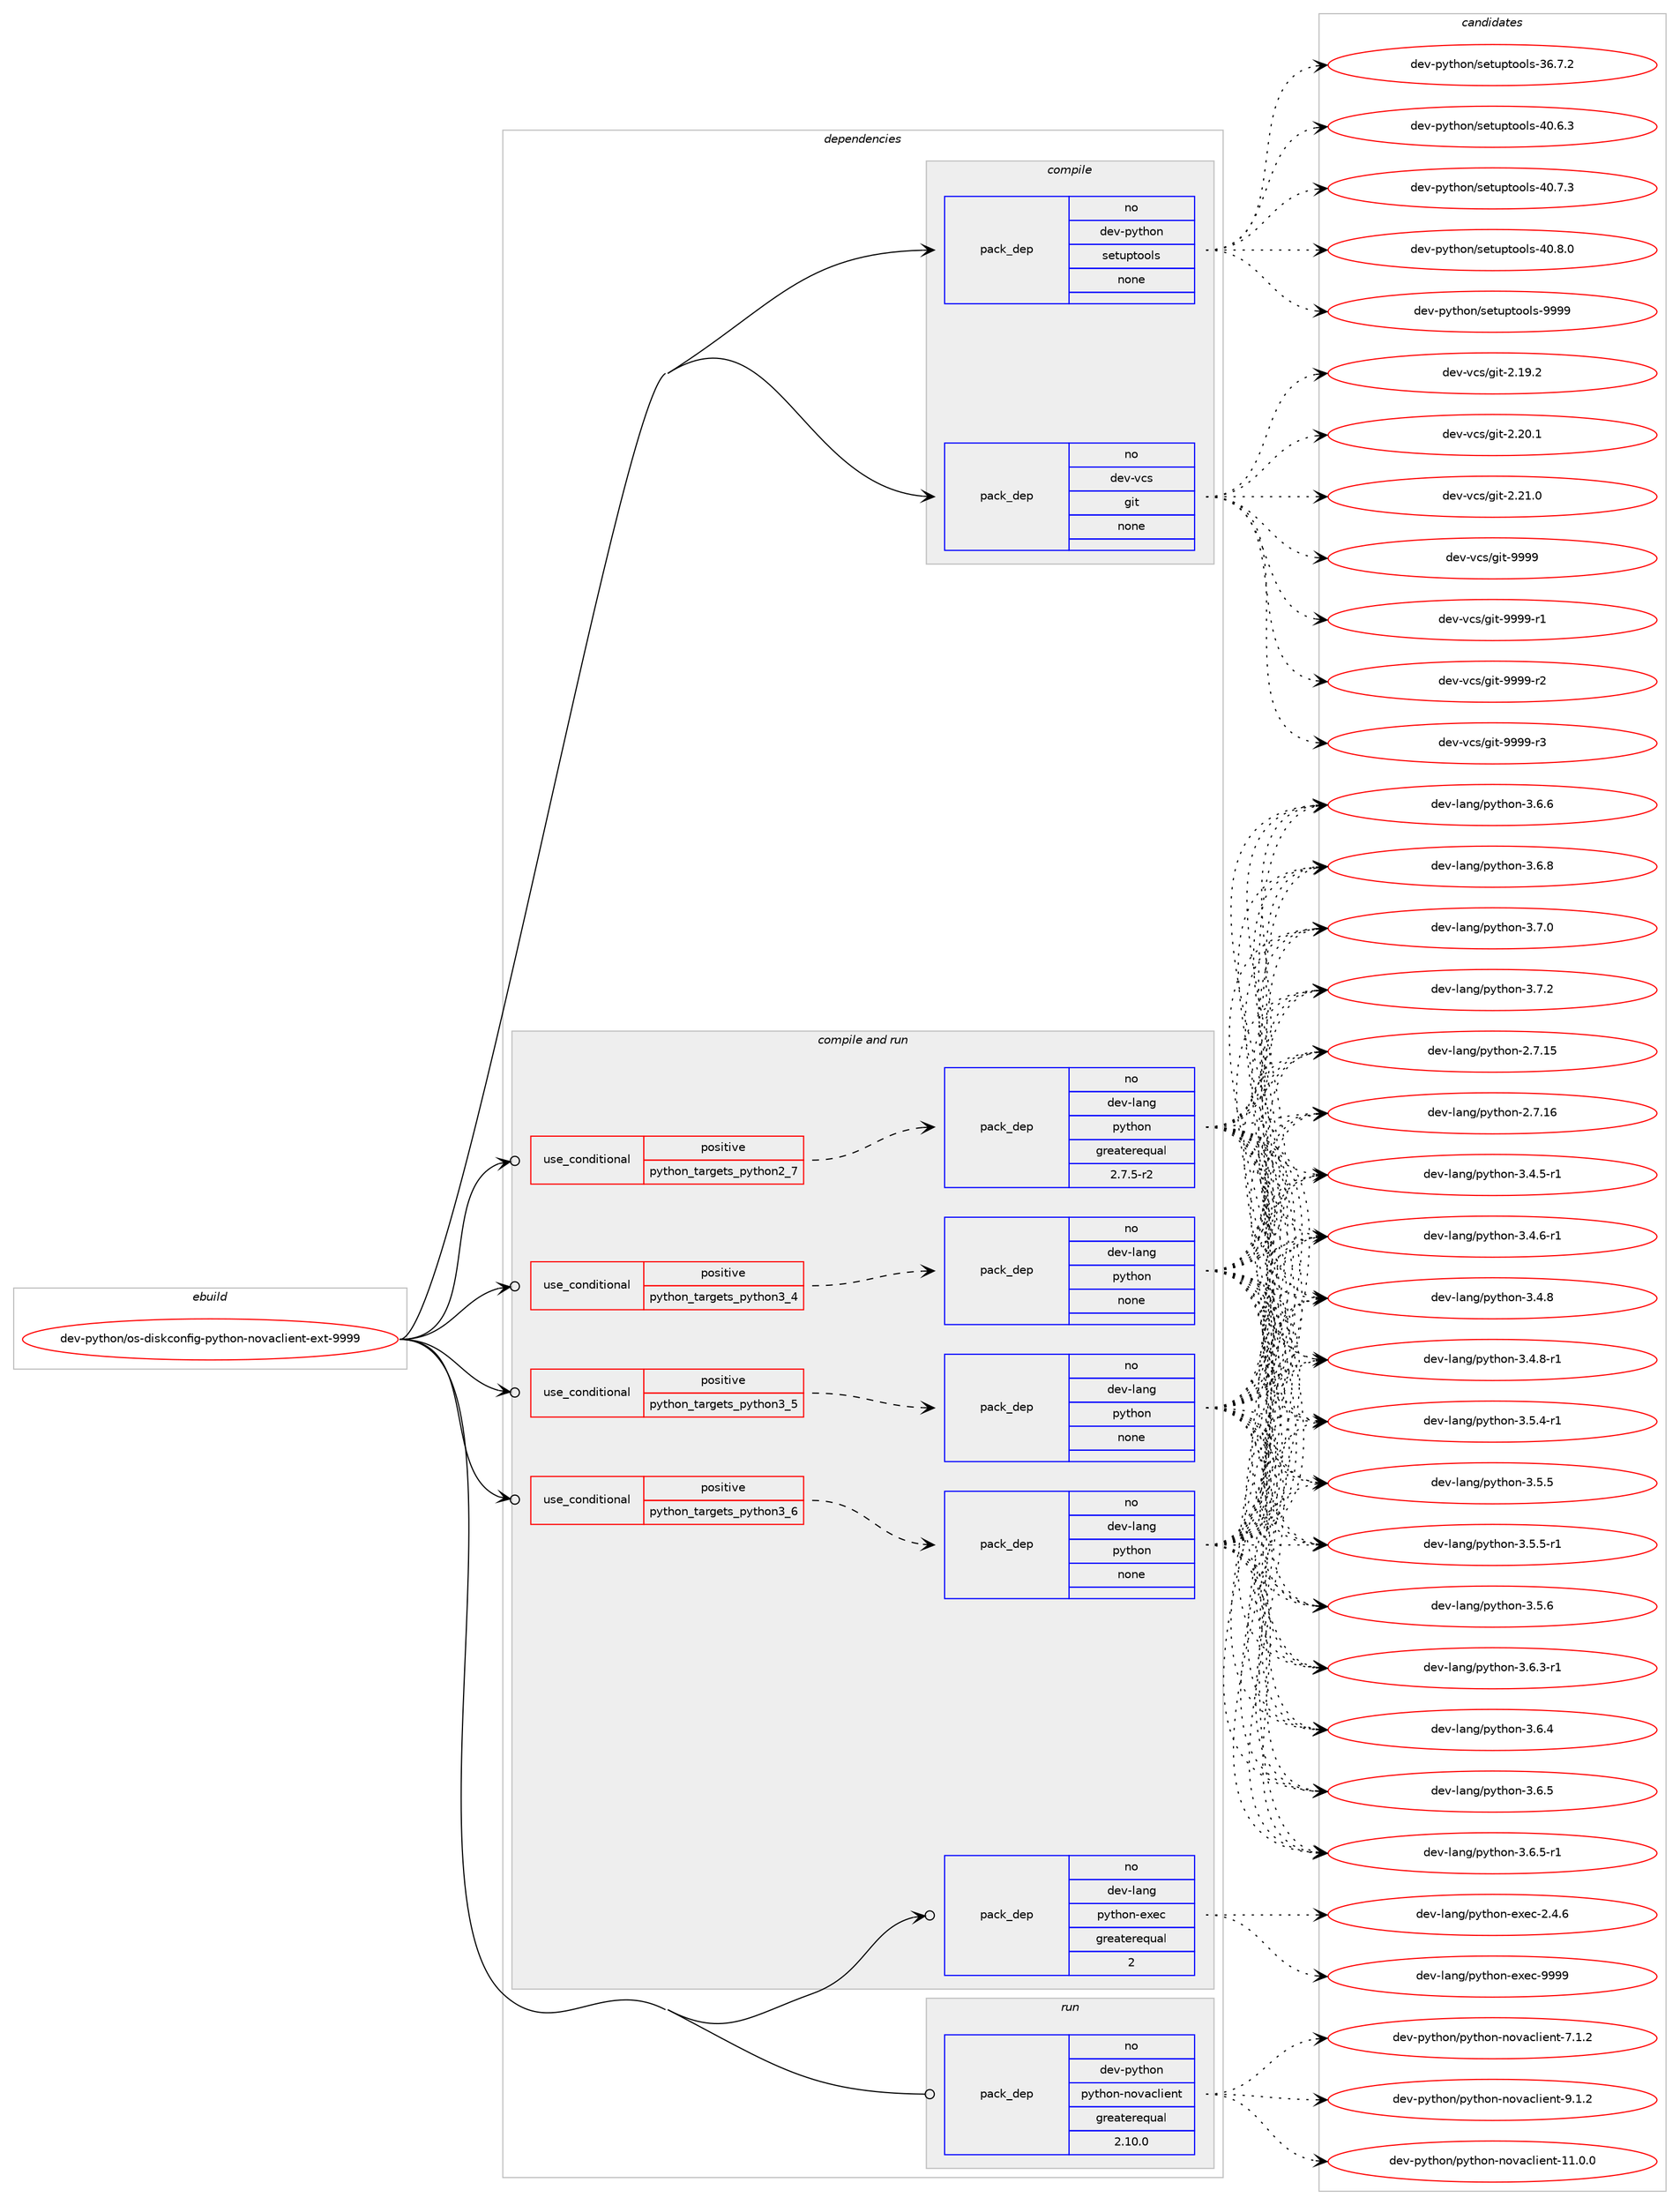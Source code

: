 digraph prolog {

# *************
# Graph options
# *************

newrank=true;
concentrate=true;
compound=true;
graph [rankdir=LR,fontname=Helvetica,fontsize=10,ranksep=1.5];#, ranksep=2.5, nodesep=0.2];
edge  [arrowhead=vee];
node  [fontname=Helvetica,fontsize=10];

# **********
# The ebuild
# **********

subgraph cluster_leftcol {
color=gray;
rank=same;
label=<<i>ebuild</i>>;
id [label="dev-python/os-diskconfig-python-novaclient-ext-9999", color=red, width=4, href="../dev-python/os-diskconfig-python-novaclient-ext-9999.svg"];
}

# ****************
# The dependencies
# ****************

subgraph cluster_midcol {
color=gray;
label=<<i>dependencies</i>>;
subgraph cluster_compile {
fillcolor="#eeeeee";
style=filled;
label=<<i>compile</i>>;
subgraph pack1020335 {
dependency1422210 [label=<<TABLE BORDER="0" CELLBORDER="1" CELLSPACING="0" CELLPADDING="4" WIDTH="220"><TR><TD ROWSPAN="6" CELLPADDING="30">pack_dep</TD></TR><TR><TD WIDTH="110">no</TD></TR><TR><TD>dev-python</TD></TR><TR><TD>setuptools</TD></TR><TR><TD>none</TD></TR><TR><TD></TD></TR></TABLE>>, shape=none, color=blue];
}
id:e -> dependency1422210:w [weight=20,style="solid",arrowhead="vee"];
subgraph pack1020336 {
dependency1422211 [label=<<TABLE BORDER="0" CELLBORDER="1" CELLSPACING="0" CELLPADDING="4" WIDTH="220"><TR><TD ROWSPAN="6" CELLPADDING="30">pack_dep</TD></TR><TR><TD WIDTH="110">no</TD></TR><TR><TD>dev-vcs</TD></TR><TR><TD>git</TD></TR><TR><TD>none</TD></TR><TR><TD></TD></TR></TABLE>>, shape=none, color=blue];
}
id:e -> dependency1422211:w [weight=20,style="solid",arrowhead="vee"];
}
subgraph cluster_compileandrun {
fillcolor="#eeeeee";
style=filled;
label=<<i>compile and run</i>>;
subgraph cond378598 {
dependency1422212 [label=<<TABLE BORDER="0" CELLBORDER="1" CELLSPACING="0" CELLPADDING="4"><TR><TD ROWSPAN="3" CELLPADDING="10">use_conditional</TD></TR><TR><TD>positive</TD></TR><TR><TD>python_targets_python2_7</TD></TR></TABLE>>, shape=none, color=red];
subgraph pack1020337 {
dependency1422213 [label=<<TABLE BORDER="0" CELLBORDER="1" CELLSPACING="0" CELLPADDING="4" WIDTH="220"><TR><TD ROWSPAN="6" CELLPADDING="30">pack_dep</TD></TR><TR><TD WIDTH="110">no</TD></TR><TR><TD>dev-lang</TD></TR><TR><TD>python</TD></TR><TR><TD>greaterequal</TD></TR><TR><TD>2.7.5-r2</TD></TR></TABLE>>, shape=none, color=blue];
}
dependency1422212:e -> dependency1422213:w [weight=20,style="dashed",arrowhead="vee"];
}
id:e -> dependency1422212:w [weight=20,style="solid",arrowhead="odotvee"];
subgraph cond378599 {
dependency1422214 [label=<<TABLE BORDER="0" CELLBORDER="1" CELLSPACING="0" CELLPADDING="4"><TR><TD ROWSPAN="3" CELLPADDING="10">use_conditional</TD></TR><TR><TD>positive</TD></TR><TR><TD>python_targets_python3_4</TD></TR></TABLE>>, shape=none, color=red];
subgraph pack1020338 {
dependency1422215 [label=<<TABLE BORDER="0" CELLBORDER="1" CELLSPACING="0" CELLPADDING="4" WIDTH="220"><TR><TD ROWSPAN="6" CELLPADDING="30">pack_dep</TD></TR><TR><TD WIDTH="110">no</TD></TR><TR><TD>dev-lang</TD></TR><TR><TD>python</TD></TR><TR><TD>none</TD></TR><TR><TD></TD></TR></TABLE>>, shape=none, color=blue];
}
dependency1422214:e -> dependency1422215:w [weight=20,style="dashed",arrowhead="vee"];
}
id:e -> dependency1422214:w [weight=20,style="solid",arrowhead="odotvee"];
subgraph cond378600 {
dependency1422216 [label=<<TABLE BORDER="0" CELLBORDER="1" CELLSPACING="0" CELLPADDING="4"><TR><TD ROWSPAN="3" CELLPADDING="10">use_conditional</TD></TR><TR><TD>positive</TD></TR><TR><TD>python_targets_python3_5</TD></TR></TABLE>>, shape=none, color=red];
subgraph pack1020339 {
dependency1422217 [label=<<TABLE BORDER="0" CELLBORDER="1" CELLSPACING="0" CELLPADDING="4" WIDTH="220"><TR><TD ROWSPAN="6" CELLPADDING="30">pack_dep</TD></TR><TR><TD WIDTH="110">no</TD></TR><TR><TD>dev-lang</TD></TR><TR><TD>python</TD></TR><TR><TD>none</TD></TR><TR><TD></TD></TR></TABLE>>, shape=none, color=blue];
}
dependency1422216:e -> dependency1422217:w [weight=20,style="dashed",arrowhead="vee"];
}
id:e -> dependency1422216:w [weight=20,style="solid",arrowhead="odotvee"];
subgraph cond378601 {
dependency1422218 [label=<<TABLE BORDER="0" CELLBORDER="1" CELLSPACING="0" CELLPADDING="4"><TR><TD ROWSPAN="3" CELLPADDING="10">use_conditional</TD></TR><TR><TD>positive</TD></TR><TR><TD>python_targets_python3_6</TD></TR></TABLE>>, shape=none, color=red];
subgraph pack1020340 {
dependency1422219 [label=<<TABLE BORDER="0" CELLBORDER="1" CELLSPACING="0" CELLPADDING="4" WIDTH="220"><TR><TD ROWSPAN="6" CELLPADDING="30">pack_dep</TD></TR><TR><TD WIDTH="110">no</TD></TR><TR><TD>dev-lang</TD></TR><TR><TD>python</TD></TR><TR><TD>none</TD></TR><TR><TD></TD></TR></TABLE>>, shape=none, color=blue];
}
dependency1422218:e -> dependency1422219:w [weight=20,style="dashed",arrowhead="vee"];
}
id:e -> dependency1422218:w [weight=20,style="solid",arrowhead="odotvee"];
subgraph pack1020341 {
dependency1422220 [label=<<TABLE BORDER="0" CELLBORDER="1" CELLSPACING="0" CELLPADDING="4" WIDTH="220"><TR><TD ROWSPAN="6" CELLPADDING="30">pack_dep</TD></TR><TR><TD WIDTH="110">no</TD></TR><TR><TD>dev-lang</TD></TR><TR><TD>python-exec</TD></TR><TR><TD>greaterequal</TD></TR><TR><TD>2</TD></TR></TABLE>>, shape=none, color=blue];
}
id:e -> dependency1422220:w [weight=20,style="solid",arrowhead="odotvee"];
}
subgraph cluster_run {
fillcolor="#eeeeee";
style=filled;
label=<<i>run</i>>;
subgraph pack1020342 {
dependency1422221 [label=<<TABLE BORDER="0" CELLBORDER="1" CELLSPACING="0" CELLPADDING="4" WIDTH="220"><TR><TD ROWSPAN="6" CELLPADDING="30">pack_dep</TD></TR><TR><TD WIDTH="110">no</TD></TR><TR><TD>dev-python</TD></TR><TR><TD>python-novaclient</TD></TR><TR><TD>greaterequal</TD></TR><TR><TD>2.10.0</TD></TR></TABLE>>, shape=none, color=blue];
}
id:e -> dependency1422221:w [weight=20,style="solid",arrowhead="odot"];
}
}

# **************
# The candidates
# **************

subgraph cluster_choices {
rank=same;
color=gray;
label=<<i>candidates</i>>;

subgraph choice1020335 {
color=black;
nodesep=1;
choice100101118451121211161041111104711510111611711211611111110811545515446554650 [label="dev-python/setuptools-36.7.2", color=red, width=4,href="../dev-python/setuptools-36.7.2.svg"];
choice100101118451121211161041111104711510111611711211611111110811545524846544651 [label="dev-python/setuptools-40.6.3", color=red, width=4,href="../dev-python/setuptools-40.6.3.svg"];
choice100101118451121211161041111104711510111611711211611111110811545524846554651 [label="dev-python/setuptools-40.7.3", color=red, width=4,href="../dev-python/setuptools-40.7.3.svg"];
choice100101118451121211161041111104711510111611711211611111110811545524846564648 [label="dev-python/setuptools-40.8.0", color=red, width=4,href="../dev-python/setuptools-40.8.0.svg"];
choice10010111845112121116104111110471151011161171121161111111081154557575757 [label="dev-python/setuptools-9999", color=red, width=4,href="../dev-python/setuptools-9999.svg"];
dependency1422210:e -> choice100101118451121211161041111104711510111611711211611111110811545515446554650:w [style=dotted,weight="100"];
dependency1422210:e -> choice100101118451121211161041111104711510111611711211611111110811545524846544651:w [style=dotted,weight="100"];
dependency1422210:e -> choice100101118451121211161041111104711510111611711211611111110811545524846554651:w [style=dotted,weight="100"];
dependency1422210:e -> choice100101118451121211161041111104711510111611711211611111110811545524846564648:w [style=dotted,weight="100"];
dependency1422210:e -> choice10010111845112121116104111110471151011161171121161111111081154557575757:w [style=dotted,weight="100"];
}
subgraph choice1020336 {
color=black;
nodesep=1;
choice10010111845118991154710310511645504649574650 [label="dev-vcs/git-2.19.2", color=red, width=4,href="../dev-vcs/git-2.19.2.svg"];
choice10010111845118991154710310511645504650484649 [label="dev-vcs/git-2.20.1", color=red, width=4,href="../dev-vcs/git-2.20.1.svg"];
choice10010111845118991154710310511645504650494648 [label="dev-vcs/git-2.21.0", color=red, width=4,href="../dev-vcs/git-2.21.0.svg"];
choice1001011184511899115471031051164557575757 [label="dev-vcs/git-9999", color=red, width=4,href="../dev-vcs/git-9999.svg"];
choice10010111845118991154710310511645575757574511449 [label="dev-vcs/git-9999-r1", color=red, width=4,href="../dev-vcs/git-9999-r1.svg"];
choice10010111845118991154710310511645575757574511450 [label="dev-vcs/git-9999-r2", color=red, width=4,href="../dev-vcs/git-9999-r2.svg"];
choice10010111845118991154710310511645575757574511451 [label="dev-vcs/git-9999-r3", color=red, width=4,href="../dev-vcs/git-9999-r3.svg"];
dependency1422211:e -> choice10010111845118991154710310511645504649574650:w [style=dotted,weight="100"];
dependency1422211:e -> choice10010111845118991154710310511645504650484649:w [style=dotted,weight="100"];
dependency1422211:e -> choice10010111845118991154710310511645504650494648:w [style=dotted,weight="100"];
dependency1422211:e -> choice1001011184511899115471031051164557575757:w [style=dotted,weight="100"];
dependency1422211:e -> choice10010111845118991154710310511645575757574511449:w [style=dotted,weight="100"];
dependency1422211:e -> choice10010111845118991154710310511645575757574511450:w [style=dotted,weight="100"];
dependency1422211:e -> choice10010111845118991154710310511645575757574511451:w [style=dotted,weight="100"];
}
subgraph choice1020337 {
color=black;
nodesep=1;
choice10010111845108971101034711212111610411111045504655464953 [label="dev-lang/python-2.7.15", color=red, width=4,href="../dev-lang/python-2.7.15.svg"];
choice10010111845108971101034711212111610411111045504655464954 [label="dev-lang/python-2.7.16", color=red, width=4,href="../dev-lang/python-2.7.16.svg"];
choice1001011184510897110103471121211161041111104551465246534511449 [label="dev-lang/python-3.4.5-r1", color=red, width=4,href="../dev-lang/python-3.4.5-r1.svg"];
choice1001011184510897110103471121211161041111104551465246544511449 [label="dev-lang/python-3.4.6-r1", color=red, width=4,href="../dev-lang/python-3.4.6-r1.svg"];
choice100101118451089711010347112121116104111110455146524656 [label="dev-lang/python-3.4.8", color=red, width=4,href="../dev-lang/python-3.4.8.svg"];
choice1001011184510897110103471121211161041111104551465246564511449 [label="dev-lang/python-3.4.8-r1", color=red, width=4,href="../dev-lang/python-3.4.8-r1.svg"];
choice1001011184510897110103471121211161041111104551465346524511449 [label="dev-lang/python-3.5.4-r1", color=red, width=4,href="../dev-lang/python-3.5.4-r1.svg"];
choice100101118451089711010347112121116104111110455146534653 [label="dev-lang/python-3.5.5", color=red, width=4,href="../dev-lang/python-3.5.5.svg"];
choice1001011184510897110103471121211161041111104551465346534511449 [label="dev-lang/python-3.5.5-r1", color=red, width=4,href="../dev-lang/python-3.5.5-r1.svg"];
choice100101118451089711010347112121116104111110455146534654 [label="dev-lang/python-3.5.6", color=red, width=4,href="../dev-lang/python-3.5.6.svg"];
choice1001011184510897110103471121211161041111104551465446514511449 [label="dev-lang/python-3.6.3-r1", color=red, width=4,href="../dev-lang/python-3.6.3-r1.svg"];
choice100101118451089711010347112121116104111110455146544652 [label="dev-lang/python-3.6.4", color=red, width=4,href="../dev-lang/python-3.6.4.svg"];
choice100101118451089711010347112121116104111110455146544653 [label="dev-lang/python-3.6.5", color=red, width=4,href="../dev-lang/python-3.6.5.svg"];
choice1001011184510897110103471121211161041111104551465446534511449 [label="dev-lang/python-3.6.5-r1", color=red, width=4,href="../dev-lang/python-3.6.5-r1.svg"];
choice100101118451089711010347112121116104111110455146544654 [label="dev-lang/python-3.6.6", color=red, width=4,href="../dev-lang/python-3.6.6.svg"];
choice100101118451089711010347112121116104111110455146544656 [label="dev-lang/python-3.6.8", color=red, width=4,href="../dev-lang/python-3.6.8.svg"];
choice100101118451089711010347112121116104111110455146554648 [label="dev-lang/python-3.7.0", color=red, width=4,href="../dev-lang/python-3.7.0.svg"];
choice100101118451089711010347112121116104111110455146554650 [label="dev-lang/python-3.7.2", color=red, width=4,href="../dev-lang/python-3.7.2.svg"];
dependency1422213:e -> choice10010111845108971101034711212111610411111045504655464953:w [style=dotted,weight="100"];
dependency1422213:e -> choice10010111845108971101034711212111610411111045504655464954:w [style=dotted,weight="100"];
dependency1422213:e -> choice1001011184510897110103471121211161041111104551465246534511449:w [style=dotted,weight="100"];
dependency1422213:e -> choice1001011184510897110103471121211161041111104551465246544511449:w [style=dotted,weight="100"];
dependency1422213:e -> choice100101118451089711010347112121116104111110455146524656:w [style=dotted,weight="100"];
dependency1422213:e -> choice1001011184510897110103471121211161041111104551465246564511449:w [style=dotted,weight="100"];
dependency1422213:e -> choice1001011184510897110103471121211161041111104551465346524511449:w [style=dotted,weight="100"];
dependency1422213:e -> choice100101118451089711010347112121116104111110455146534653:w [style=dotted,weight="100"];
dependency1422213:e -> choice1001011184510897110103471121211161041111104551465346534511449:w [style=dotted,weight="100"];
dependency1422213:e -> choice100101118451089711010347112121116104111110455146534654:w [style=dotted,weight="100"];
dependency1422213:e -> choice1001011184510897110103471121211161041111104551465446514511449:w [style=dotted,weight="100"];
dependency1422213:e -> choice100101118451089711010347112121116104111110455146544652:w [style=dotted,weight="100"];
dependency1422213:e -> choice100101118451089711010347112121116104111110455146544653:w [style=dotted,weight="100"];
dependency1422213:e -> choice1001011184510897110103471121211161041111104551465446534511449:w [style=dotted,weight="100"];
dependency1422213:e -> choice100101118451089711010347112121116104111110455146544654:w [style=dotted,weight="100"];
dependency1422213:e -> choice100101118451089711010347112121116104111110455146544656:w [style=dotted,weight="100"];
dependency1422213:e -> choice100101118451089711010347112121116104111110455146554648:w [style=dotted,weight="100"];
dependency1422213:e -> choice100101118451089711010347112121116104111110455146554650:w [style=dotted,weight="100"];
}
subgraph choice1020338 {
color=black;
nodesep=1;
choice10010111845108971101034711212111610411111045504655464953 [label="dev-lang/python-2.7.15", color=red, width=4,href="../dev-lang/python-2.7.15.svg"];
choice10010111845108971101034711212111610411111045504655464954 [label="dev-lang/python-2.7.16", color=red, width=4,href="../dev-lang/python-2.7.16.svg"];
choice1001011184510897110103471121211161041111104551465246534511449 [label="dev-lang/python-3.4.5-r1", color=red, width=4,href="../dev-lang/python-3.4.5-r1.svg"];
choice1001011184510897110103471121211161041111104551465246544511449 [label="dev-lang/python-3.4.6-r1", color=red, width=4,href="../dev-lang/python-3.4.6-r1.svg"];
choice100101118451089711010347112121116104111110455146524656 [label="dev-lang/python-3.4.8", color=red, width=4,href="../dev-lang/python-3.4.8.svg"];
choice1001011184510897110103471121211161041111104551465246564511449 [label="dev-lang/python-3.4.8-r1", color=red, width=4,href="../dev-lang/python-3.4.8-r1.svg"];
choice1001011184510897110103471121211161041111104551465346524511449 [label="dev-lang/python-3.5.4-r1", color=red, width=4,href="../dev-lang/python-3.5.4-r1.svg"];
choice100101118451089711010347112121116104111110455146534653 [label="dev-lang/python-3.5.5", color=red, width=4,href="../dev-lang/python-3.5.5.svg"];
choice1001011184510897110103471121211161041111104551465346534511449 [label="dev-lang/python-3.5.5-r1", color=red, width=4,href="../dev-lang/python-3.5.5-r1.svg"];
choice100101118451089711010347112121116104111110455146534654 [label="dev-lang/python-3.5.6", color=red, width=4,href="../dev-lang/python-3.5.6.svg"];
choice1001011184510897110103471121211161041111104551465446514511449 [label="dev-lang/python-3.6.3-r1", color=red, width=4,href="../dev-lang/python-3.6.3-r1.svg"];
choice100101118451089711010347112121116104111110455146544652 [label="dev-lang/python-3.6.4", color=red, width=4,href="../dev-lang/python-3.6.4.svg"];
choice100101118451089711010347112121116104111110455146544653 [label="dev-lang/python-3.6.5", color=red, width=4,href="../dev-lang/python-3.6.5.svg"];
choice1001011184510897110103471121211161041111104551465446534511449 [label="dev-lang/python-3.6.5-r1", color=red, width=4,href="../dev-lang/python-3.6.5-r1.svg"];
choice100101118451089711010347112121116104111110455146544654 [label="dev-lang/python-3.6.6", color=red, width=4,href="../dev-lang/python-3.6.6.svg"];
choice100101118451089711010347112121116104111110455146544656 [label="dev-lang/python-3.6.8", color=red, width=4,href="../dev-lang/python-3.6.8.svg"];
choice100101118451089711010347112121116104111110455146554648 [label="dev-lang/python-3.7.0", color=red, width=4,href="../dev-lang/python-3.7.0.svg"];
choice100101118451089711010347112121116104111110455146554650 [label="dev-lang/python-3.7.2", color=red, width=4,href="../dev-lang/python-3.7.2.svg"];
dependency1422215:e -> choice10010111845108971101034711212111610411111045504655464953:w [style=dotted,weight="100"];
dependency1422215:e -> choice10010111845108971101034711212111610411111045504655464954:w [style=dotted,weight="100"];
dependency1422215:e -> choice1001011184510897110103471121211161041111104551465246534511449:w [style=dotted,weight="100"];
dependency1422215:e -> choice1001011184510897110103471121211161041111104551465246544511449:w [style=dotted,weight="100"];
dependency1422215:e -> choice100101118451089711010347112121116104111110455146524656:w [style=dotted,weight="100"];
dependency1422215:e -> choice1001011184510897110103471121211161041111104551465246564511449:w [style=dotted,weight="100"];
dependency1422215:e -> choice1001011184510897110103471121211161041111104551465346524511449:w [style=dotted,weight="100"];
dependency1422215:e -> choice100101118451089711010347112121116104111110455146534653:w [style=dotted,weight="100"];
dependency1422215:e -> choice1001011184510897110103471121211161041111104551465346534511449:w [style=dotted,weight="100"];
dependency1422215:e -> choice100101118451089711010347112121116104111110455146534654:w [style=dotted,weight="100"];
dependency1422215:e -> choice1001011184510897110103471121211161041111104551465446514511449:w [style=dotted,weight="100"];
dependency1422215:e -> choice100101118451089711010347112121116104111110455146544652:w [style=dotted,weight="100"];
dependency1422215:e -> choice100101118451089711010347112121116104111110455146544653:w [style=dotted,weight="100"];
dependency1422215:e -> choice1001011184510897110103471121211161041111104551465446534511449:w [style=dotted,weight="100"];
dependency1422215:e -> choice100101118451089711010347112121116104111110455146544654:w [style=dotted,weight="100"];
dependency1422215:e -> choice100101118451089711010347112121116104111110455146544656:w [style=dotted,weight="100"];
dependency1422215:e -> choice100101118451089711010347112121116104111110455146554648:w [style=dotted,weight="100"];
dependency1422215:e -> choice100101118451089711010347112121116104111110455146554650:w [style=dotted,weight="100"];
}
subgraph choice1020339 {
color=black;
nodesep=1;
choice10010111845108971101034711212111610411111045504655464953 [label="dev-lang/python-2.7.15", color=red, width=4,href="../dev-lang/python-2.7.15.svg"];
choice10010111845108971101034711212111610411111045504655464954 [label="dev-lang/python-2.7.16", color=red, width=4,href="../dev-lang/python-2.7.16.svg"];
choice1001011184510897110103471121211161041111104551465246534511449 [label="dev-lang/python-3.4.5-r1", color=red, width=4,href="../dev-lang/python-3.4.5-r1.svg"];
choice1001011184510897110103471121211161041111104551465246544511449 [label="dev-lang/python-3.4.6-r1", color=red, width=4,href="../dev-lang/python-3.4.6-r1.svg"];
choice100101118451089711010347112121116104111110455146524656 [label="dev-lang/python-3.4.8", color=red, width=4,href="../dev-lang/python-3.4.8.svg"];
choice1001011184510897110103471121211161041111104551465246564511449 [label="dev-lang/python-3.4.8-r1", color=red, width=4,href="../dev-lang/python-3.4.8-r1.svg"];
choice1001011184510897110103471121211161041111104551465346524511449 [label="dev-lang/python-3.5.4-r1", color=red, width=4,href="../dev-lang/python-3.5.4-r1.svg"];
choice100101118451089711010347112121116104111110455146534653 [label="dev-lang/python-3.5.5", color=red, width=4,href="../dev-lang/python-3.5.5.svg"];
choice1001011184510897110103471121211161041111104551465346534511449 [label="dev-lang/python-3.5.5-r1", color=red, width=4,href="../dev-lang/python-3.5.5-r1.svg"];
choice100101118451089711010347112121116104111110455146534654 [label="dev-lang/python-3.5.6", color=red, width=4,href="../dev-lang/python-3.5.6.svg"];
choice1001011184510897110103471121211161041111104551465446514511449 [label="dev-lang/python-3.6.3-r1", color=red, width=4,href="../dev-lang/python-3.6.3-r1.svg"];
choice100101118451089711010347112121116104111110455146544652 [label="dev-lang/python-3.6.4", color=red, width=4,href="../dev-lang/python-3.6.4.svg"];
choice100101118451089711010347112121116104111110455146544653 [label="dev-lang/python-3.6.5", color=red, width=4,href="../dev-lang/python-3.6.5.svg"];
choice1001011184510897110103471121211161041111104551465446534511449 [label="dev-lang/python-3.6.5-r1", color=red, width=4,href="../dev-lang/python-3.6.5-r1.svg"];
choice100101118451089711010347112121116104111110455146544654 [label="dev-lang/python-3.6.6", color=red, width=4,href="../dev-lang/python-3.6.6.svg"];
choice100101118451089711010347112121116104111110455146544656 [label="dev-lang/python-3.6.8", color=red, width=4,href="../dev-lang/python-3.6.8.svg"];
choice100101118451089711010347112121116104111110455146554648 [label="dev-lang/python-3.7.0", color=red, width=4,href="../dev-lang/python-3.7.0.svg"];
choice100101118451089711010347112121116104111110455146554650 [label="dev-lang/python-3.7.2", color=red, width=4,href="../dev-lang/python-3.7.2.svg"];
dependency1422217:e -> choice10010111845108971101034711212111610411111045504655464953:w [style=dotted,weight="100"];
dependency1422217:e -> choice10010111845108971101034711212111610411111045504655464954:w [style=dotted,weight="100"];
dependency1422217:e -> choice1001011184510897110103471121211161041111104551465246534511449:w [style=dotted,weight="100"];
dependency1422217:e -> choice1001011184510897110103471121211161041111104551465246544511449:w [style=dotted,weight="100"];
dependency1422217:e -> choice100101118451089711010347112121116104111110455146524656:w [style=dotted,weight="100"];
dependency1422217:e -> choice1001011184510897110103471121211161041111104551465246564511449:w [style=dotted,weight="100"];
dependency1422217:e -> choice1001011184510897110103471121211161041111104551465346524511449:w [style=dotted,weight="100"];
dependency1422217:e -> choice100101118451089711010347112121116104111110455146534653:w [style=dotted,weight="100"];
dependency1422217:e -> choice1001011184510897110103471121211161041111104551465346534511449:w [style=dotted,weight="100"];
dependency1422217:e -> choice100101118451089711010347112121116104111110455146534654:w [style=dotted,weight="100"];
dependency1422217:e -> choice1001011184510897110103471121211161041111104551465446514511449:w [style=dotted,weight="100"];
dependency1422217:e -> choice100101118451089711010347112121116104111110455146544652:w [style=dotted,weight="100"];
dependency1422217:e -> choice100101118451089711010347112121116104111110455146544653:w [style=dotted,weight="100"];
dependency1422217:e -> choice1001011184510897110103471121211161041111104551465446534511449:w [style=dotted,weight="100"];
dependency1422217:e -> choice100101118451089711010347112121116104111110455146544654:w [style=dotted,weight="100"];
dependency1422217:e -> choice100101118451089711010347112121116104111110455146544656:w [style=dotted,weight="100"];
dependency1422217:e -> choice100101118451089711010347112121116104111110455146554648:w [style=dotted,weight="100"];
dependency1422217:e -> choice100101118451089711010347112121116104111110455146554650:w [style=dotted,weight="100"];
}
subgraph choice1020340 {
color=black;
nodesep=1;
choice10010111845108971101034711212111610411111045504655464953 [label="dev-lang/python-2.7.15", color=red, width=4,href="../dev-lang/python-2.7.15.svg"];
choice10010111845108971101034711212111610411111045504655464954 [label="dev-lang/python-2.7.16", color=red, width=4,href="../dev-lang/python-2.7.16.svg"];
choice1001011184510897110103471121211161041111104551465246534511449 [label="dev-lang/python-3.4.5-r1", color=red, width=4,href="../dev-lang/python-3.4.5-r1.svg"];
choice1001011184510897110103471121211161041111104551465246544511449 [label="dev-lang/python-3.4.6-r1", color=red, width=4,href="../dev-lang/python-3.4.6-r1.svg"];
choice100101118451089711010347112121116104111110455146524656 [label="dev-lang/python-3.4.8", color=red, width=4,href="../dev-lang/python-3.4.8.svg"];
choice1001011184510897110103471121211161041111104551465246564511449 [label="dev-lang/python-3.4.8-r1", color=red, width=4,href="../dev-lang/python-3.4.8-r1.svg"];
choice1001011184510897110103471121211161041111104551465346524511449 [label="dev-lang/python-3.5.4-r1", color=red, width=4,href="../dev-lang/python-3.5.4-r1.svg"];
choice100101118451089711010347112121116104111110455146534653 [label="dev-lang/python-3.5.5", color=red, width=4,href="../dev-lang/python-3.5.5.svg"];
choice1001011184510897110103471121211161041111104551465346534511449 [label="dev-lang/python-3.5.5-r1", color=red, width=4,href="../dev-lang/python-3.5.5-r1.svg"];
choice100101118451089711010347112121116104111110455146534654 [label="dev-lang/python-3.5.6", color=red, width=4,href="../dev-lang/python-3.5.6.svg"];
choice1001011184510897110103471121211161041111104551465446514511449 [label="dev-lang/python-3.6.3-r1", color=red, width=4,href="../dev-lang/python-3.6.3-r1.svg"];
choice100101118451089711010347112121116104111110455146544652 [label="dev-lang/python-3.6.4", color=red, width=4,href="../dev-lang/python-3.6.4.svg"];
choice100101118451089711010347112121116104111110455146544653 [label="dev-lang/python-3.6.5", color=red, width=4,href="../dev-lang/python-3.6.5.svg"];
choice1001011184510897110103471121211161041111104551465446534511449 [label="dev-lang/python-3.6.5-r1", color=red, width=4,href="../dev-lang/python-3.6.5-r1.svg"];
choice100101118451089711010347112121116104111110455146544654 [label="dev-lang/python-3.6.6", color=red, width=4,href="../dev-lang/python-3.6.6.svg"];
choice100101118451089711010347112121116104111110455146544656 [label="dev-lang/python-3.6.8", color=red, width=4,href="../dev-lang/python-3.6.8.svg"];
choice100101118451089711010347112121116104111110455146554648 [label="dev-lang/python-3.7.0", color=red, width=4,href="../dev-lang/python-3.7.0.svg"];
choice100101118451089711010347112121116104111110455146554650 [label="dev-lang/python-3.7.2", color=red, width=4,href="../dev-lang/python-3.7.2.svg"];
dependency1422219:e -> choice10010111845108971101034711212111610411111045504655464953:w [style=dotted,weight="100"];
dependency1422219:e -> choice10010111845108971101034711212111610411111045504655464954:w [style=dotted,weight="100"];
dependency1422219:e -> choice1001011184510897110103471121211161041111104551465246534511449:w [style=dotted,weight="100"];
dependency1422219:e -> choice1001011184510897110103471121211161041111104551465246544511449:w [style=dotted,weight="100"];
dependency1422219:e -> choice100101118451089711010347112121116104111110455146524656:w [style=dotted,weight="100"];
dependency1422219:e -> choice1001011184510897110103471121211161041111104551465246564511449:w [style=dotted,weight="100"];
dependency1422219:e -> choice1001011184510897110103471121211161041111104551465346524511449:w [style=dotted,weight="100"];
dependency1422219:e -> choice100101118451089711010347112121116104111110455146534653:w [style=dotted,weight="100"];
dependency1422219:e -> choice1001011184510897110103471121211161041111104551465346534511449:w [style=dotted,weight="100"];
dependency1422219:e -> choice100101118451089711010347112121116104111110455146534654:w [style=dotted,weight="100"];
dependency1422219:e -> choice1001011184510897110103471121211161041111104551465446514511449:w [style=dotted,weight="100"];
dependency1422219:e -> choice100101118451089711010347112121116104111110455146544652:w [style=dotted,weight="100"];
dependency1422219:e -> choice100101118451089711010347112121116104111110455146544653:w [style=dotted,weight="100"];
dependency1422219:e -> choice1001011184510897110103471121211161041111104551465446534511449:w [style=dotted,weight="100"];
dependency1422219:e -> choice100101118451089711010347112121116104111110455146544654:w [style=dotted,weight="100"];
dependency1422219:e -> choice100101118451089711010347112121116104111110455146544656:w [style=dotted,weight="100"];
dependency1422219:e -> choice100101118451089711010347112121116104111110455146554648:w [style=dotted,weight="100"];
dependency1422219:e -> choice100101118451089711010347112121116104111110455146554650:w [style=dotted,weight="100"];
}
subgraph choice1020341 {
color=black;
nodesep=1;
choice1001011184510897110103471121211161041111104510112010199455046524654 [label="dev-lang/python-exec-2.4.6", color=red, width=4,href="../dev-lang/python-exec-2.4.6.svg"];
choice10010111845108971101034711212111610411111045101120101994557575757 [label="dev-lang/python-exec-9999", color=red, width=4,href="../dev-lang/python-exec-9999.svg"];
dependency1422220:e -> choice1001011184510897110103471121211161041111104510112010199455046524654:w [style=dotted,weight="100"];
dependency1422220:e -> choice10010111845108971101034711212111610411111045101120101994557575757:w [style=dotted,weight="100"];
}
subgraph choice1020342 {
color=black;
nodesep=1;
choice100101118451121211161041111104711212111610411111045110111118979910810510111011645494946484648 [label="dev-python/python-novaclient-11.0.0", color=red, width=4,href="../dev-python/python-novaclient-11.0.0.svg"];
choice1001011184511212111610411111047112121116104111110451101111189799108105101110116455546494650 [label="dev-python/python-novaclient-7.1.2", color=red, width=4,href="../dev-python/python-novaclient-7.1.2.svg"];
choice1001011184511212111610411111047112121116104111110451101111189799108105101110116455746494650 [label="dev-python/python-novaclient-9.1.2", color=red, width=4,href="../dev-python/python-novaclient-9.1.2.svg"];
dependency1422221:e -> choice100101118451121211161041111104711212111610411111045110111118979910810510111011645494946484648:w [style=dotted,weight="100"];
dependency1422221:e -> choice1001011184511212111610411111047112121116104111110451101111189799108105101110116455546494650:w [style=dotted,weight="100"];
dependency1422221:e -> choice1001011184511212111610411111047112121116104111110451101111189799108105101110116455746494650:w [style=dotted,weight="100"];
}
}

}
